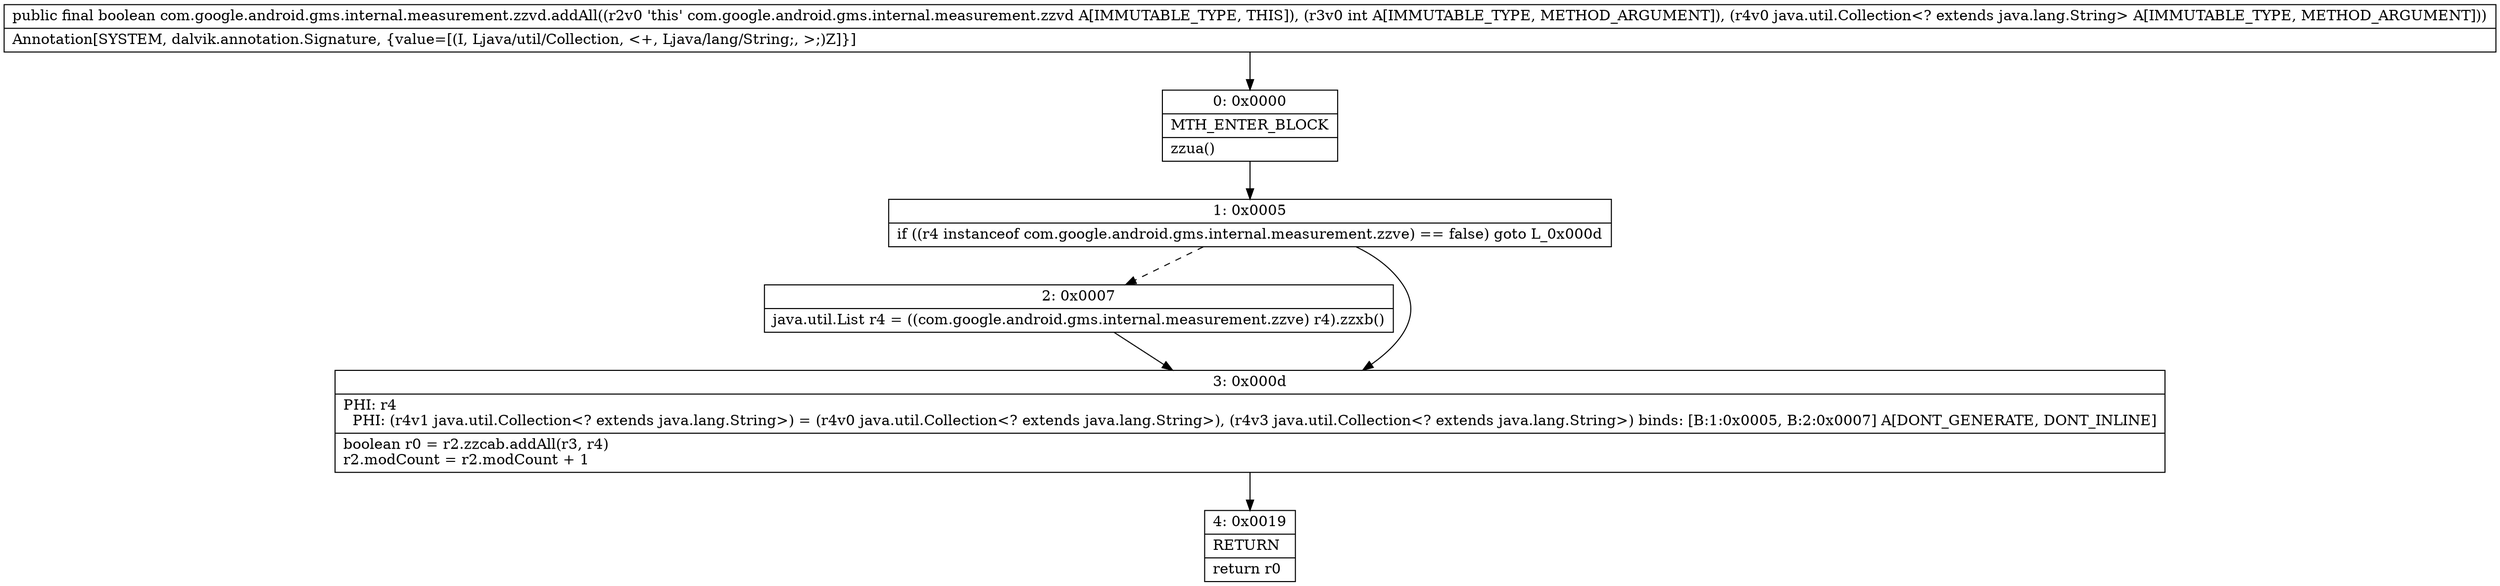 digraph "CFG forcom.google.android.gms.internal.measurement.zzvd.addAll(ILjava\/util\/Collection;)Z" {
Node_0 [shape=record,label="{0\:\ 0x0000|MTH_ENTER_BLOCK\l|zzua()\l}"];
Node_1 [shape=record,label="{1\:\ 0x0005|if ((r4 instanceof com.google.android.gms.internal.measurement.zzve) == false) goto L_0x000d\l}"];
Node_2 [shape=record,label="{2\:\ 0x0007|java.util.List r4 = ((com.google.android.gms.internal.measurement.zzve) r4).zzxb()\l}"];
Node_3 [shape=record,label="{3\:\ 0x000d|PHI: r4 \l  PHI: (r4v1 java.util.Collection\<? extends java.lang.String\>) = (r4v0 java.util.Collection\<? extends java.lang.String\>), (r4v3 java.util.Collection\<? extends java.lang.String\>) binds: [B:1:0x0005, B:2:0x0007] A[DONT_GENERATE, DONT_INLINE]\l|boolean r0 = r2.zzcab.addAll(r3, r4)\lr2.modCount = r2.modCount + 1\l}"];
Node_4 [shape=record,label="{4\:\ 0x0019|RETURN\l|return r0\l}"];
MethodNode[shape=record,label="{public final boolean com.google.android.gms.internal.measurement.zzvd.addAll((r2v0 'this' com.google.android.gms.internal.measurement.zzvd A[IMMUTABLE_TYPE, THIS]), (r3v0 int A[IMMUTABLE_TYPE, METHOD_ARGUMENT]), (r4v0 java.util.Collection\<? extends java.lang.String\> A[IMMUTABLE_TYPE, METHOD_ARGUMENT]))  | Annotation[SYSTEM, dalvik.annotation.Signature, \{value=[(I, Ljava\/util\/Collection, \<+, Ljava\/lang\/String;, \>;)Z]\}]\l}"];
MethodNode -> Node_0;
Node_0 -> Node_1;
Node_1 -> Node_2[style=dashed];
Node_1 -> Node_3;
Node_2 -> Node_3;
Node_3 -> Node_4;
}

